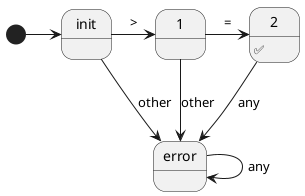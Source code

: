 @startuml keyword-machine

[*] -r-> init

init -r-> 1 : >
init -d-> error : other

1 -r-> 2 : =
1 -d-> error : other

2 -d-> error : any
2 : ✅

error --> error : any

@enduml
